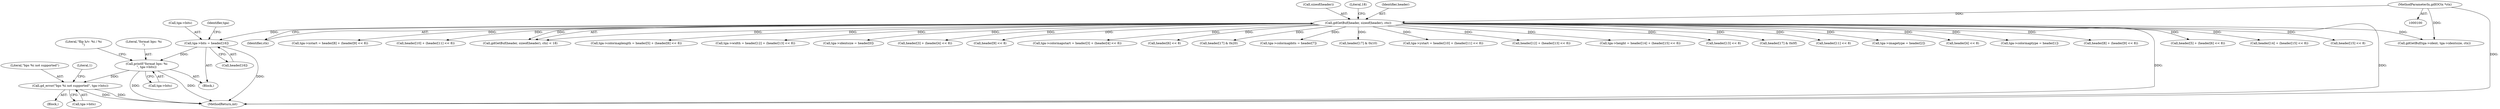 digraph "1_libgd_10ef1dca63d62433fda13309b4a228782db823f7_0@del" {
"1000302" [label="(Call,gd_error(\"bps %i not supported\", tga->bits))"];
"1000265" [label="(Call,printf(\"format bps: %i\n\", tga->bits))"];
"1000225" [label="(Call,tga->bits = header[16])"];
"1000107" [label="(Call,gdGetBuf(header, sizeof(header), ctx))"];
"1000101" [label="(MethodParameterIn,gdIOCtx *ctx)"];
"1000111" [label="(Identifier,ctx)"];
"1000173" [label="(Call,tga->xstart = header[8] + (header[9] << 8))"];
"1000229" [label="(Call,header[16])"];
"1000190" [label="(Call,header[10] + (header[11] << 8))"];
"1000101" [label="(MethodParameterIn,gdIOCtx *ctx)"];
"1000302" [label="(Call,gd_error(\"bps %i not supported\", tga->bits))"];
"1000109" [label="(Call,sizeof(header))"];
"1000225" [label="(Call,tga->bits = header[16])"];
"1000112" [label="(Literal,18)"];
"1000266" [label="(Literal,\"format bps: %i\n\")"];
"1000107" [label="(Call,gdGetBuf(header, sizeof(header), ctx))"];
"1000106" [label="(Call,gdGetBuf(header, sizeof(header), ctx) < 18)"];
"1000153" [label="(Call,tga->colormaplength = header[5] + (header[6] << 8))"];
"1000199" [label="(Call,tga->width = header[12] + (header[13] << 8))"];
"1000304" [label="(Call,tga->bits)"];
"1000119" [label="(Call,tga->identsize = header[0])"];
"1000144" [label="(Call,header[3] + (header[4] << 8))"];
"1000181" [label="(Call,header[9] << 8)"];
"1000140" [label="(Call,tga->colormapstart = header[3] + (header[4] << 8))"];
"1000108" [label="(Identifier,header)"];
"1000309" [label="(Literal,1)"];
"1000226" [label="(Call,tga->bits)"];
"1000161" [label="(Call,header[6] << 8)"];
"1000258" [label="(Call,header[17] & 0x20)"];
"1000166" [label="(Call,tga->colormapbits = header[7])"];
"1000303" [label="(Literal,\"bps %i not supported\")"];
"1000295" [label="(Block,)"];
"1000246" [label="(Call,header[17] & 0x10)"];
"1000186" [label="(Call,tga->ystart = header[10] + (header[11] << 8))"];
"1000203" [label="(Call,header[12] + (header[13] << 8))"];
"1000103" [label="(Block,)"];
"1000212" [label="(Call,tga->height = header[14] + (header[15] << 8))"];
"1000207" [label="(Call,header[13] << 8)"];
"1000236" [label="(Call,header[17] & 0x0f)"];
"1000194" [label="(Call,header[11] << 8)"];
"1000271" [label="(Literal,\"flip h/v: %i / %i\n\")"];
"1000133" [label="(Call,tga->imagetype = header[2])"];
"1000265" [label="(Call,printf(\"format bps: %i\n\", tga->bits))"];
"1000148" [label="(Call,header[4] << 8)"];
"1000126" [label="(Call,tga->colormaptype = header[1])"];
"1000356" [label="(MethodReturn,int)"];
"1000177" [label="(Call,header[8] + (header[9] << 8))"];
"1000346" [label="(Call,gdGetBuf(tga->ident, tga->identsize, ctx))"];
"1000267" [label="(Call,tga->bits)"];
"1000157" [label="(Call,header[5] + (header[6] << 8))"];
"1000216" [label="(Call,header[14] + (header[15] << 8))"];
"1000220" [label="(Call,header[15] << 8)"];
"1000234" [label="(Identifier,tga)"];
"1000302" -> "1000295"  [label="AST: "];
"1000302" -> "1000304"  [label="CFG: "];
"1000303" -> "1000302"  [label="AST: "];
"1000304" -> "1000302"  [label="AST: "];
"1000309" -> "1000302"  [label="CFG: "];
"1000302" -> "1000356"  [label="DDG: "];
"1000302" -> "1000356"  [label="DDG: "];
"1000265" -> "1000302"  [label="DDG: "];
"1000265" -> "1000103"  [label="AST: "];
"1000265" -> "1000267"  [label="CFG: "];
"1000266" -> "1000265"  [label="AST: "];
"1000267" -> "1000265"  [label="AST: "];
"1000271" -> "1000265"  [label="CFG: "];
"1000265" -> "1000356"  [label="DDG: "];
"1000265" -> "1000356"  [label="DDG: "];
"1000225" -> "1000265"  [label="DDG: "];
"1000225" -> "1000103"  [label="AST: "];
"1000225" -> "1000229"  [label="CFG: "];
"1000226" -> "1000225"  [label="AST: "];
"1000229" -> "1000225"  [label="AST: "];
"1000234" -> "1000225"  [label="CFG: "];
"1000225" -> "1000356"  [label="DDG: "];
"1000107" -> "1000225"  [label="DDG: "];
"1000107" -> "1000106"  [label="AST: "];
"1000107" -> "1000111"  [label="CFG: "];
"1000108" -> "1000107"  [label="AST: "];
"1000109" -> "1000107"  [label="AST: "];
"1000111" -> "1000107"  [label="AST: "];
"1000112" -> "1000107"  [label="CFG: "];
"1000107" -> "1000356"  [label="DDG: "];
"1000107" -> "1000356"  [label="DDG: "];
"1000107" -> "1000106"  [label="DDG: "];
"1000107" -> "1000106"  [label="DDG: "];
"1000101" -> "1000107"  [label="DDG: "];
"1000107" -> "1000119"  [label="DDG: "];
"1000107" -> "1000126"  [label="DDG: "];
"1000107" -> "1000133"  [label="DDG: "];
"1000107" -> "1000140"  [label="DDG: "];
"1000107" -> "1000144"  [label="DDG: "];
"1000107" -> "1000148"  [label="DDG: "];
"1000107" -> "1000153"  [label="DDG: "];
"1000107" -> "1000157"  [label="DDG: "];
"1000107" -> "1000161"  [label="DDG: "];
"1000107" -> "1000166"  [label="DDG: "];
"1000107" -> "1000173"  [label="DDG: "];
"1000107" -> "1000177"  [label="DDG: "];
"1000107" -> "1000181"  [label="DDG: "];
"1000107" -> "1000186"  [label="DDG: "];
"1000107" -> "1000190"  [label="DDG: "];
"1000107" -> "1000194"  [label="DDG: "];
"1000107" -> "1000199"  [label="DDG: "];
"1000107" -> "1000203"  [label="DDG: "];
"1000107" -> "1000207"  [label="DDG: "];
"1000107" -> "1000212"  [label="DDG: "];
"1000107" -> "1000216"  [label="DDG: "];
"1000107" -> "1000220"  [label="DDG: "];
"1000107" -> "1000236"  [label="DDG: "];
"1000107" -> "1000246"  [label="DDG: "];
"1000107" -> "1000258"  [label="DDG: "];
"1000107" -> "1000346"  [label="DDG: "];
"1000101" -> "1000100"  [label="AST: "];
"1000101" -> "1000356"  [label="DDG: "];
"1000101" -> "1000346"  [label="DDG: "];
}
